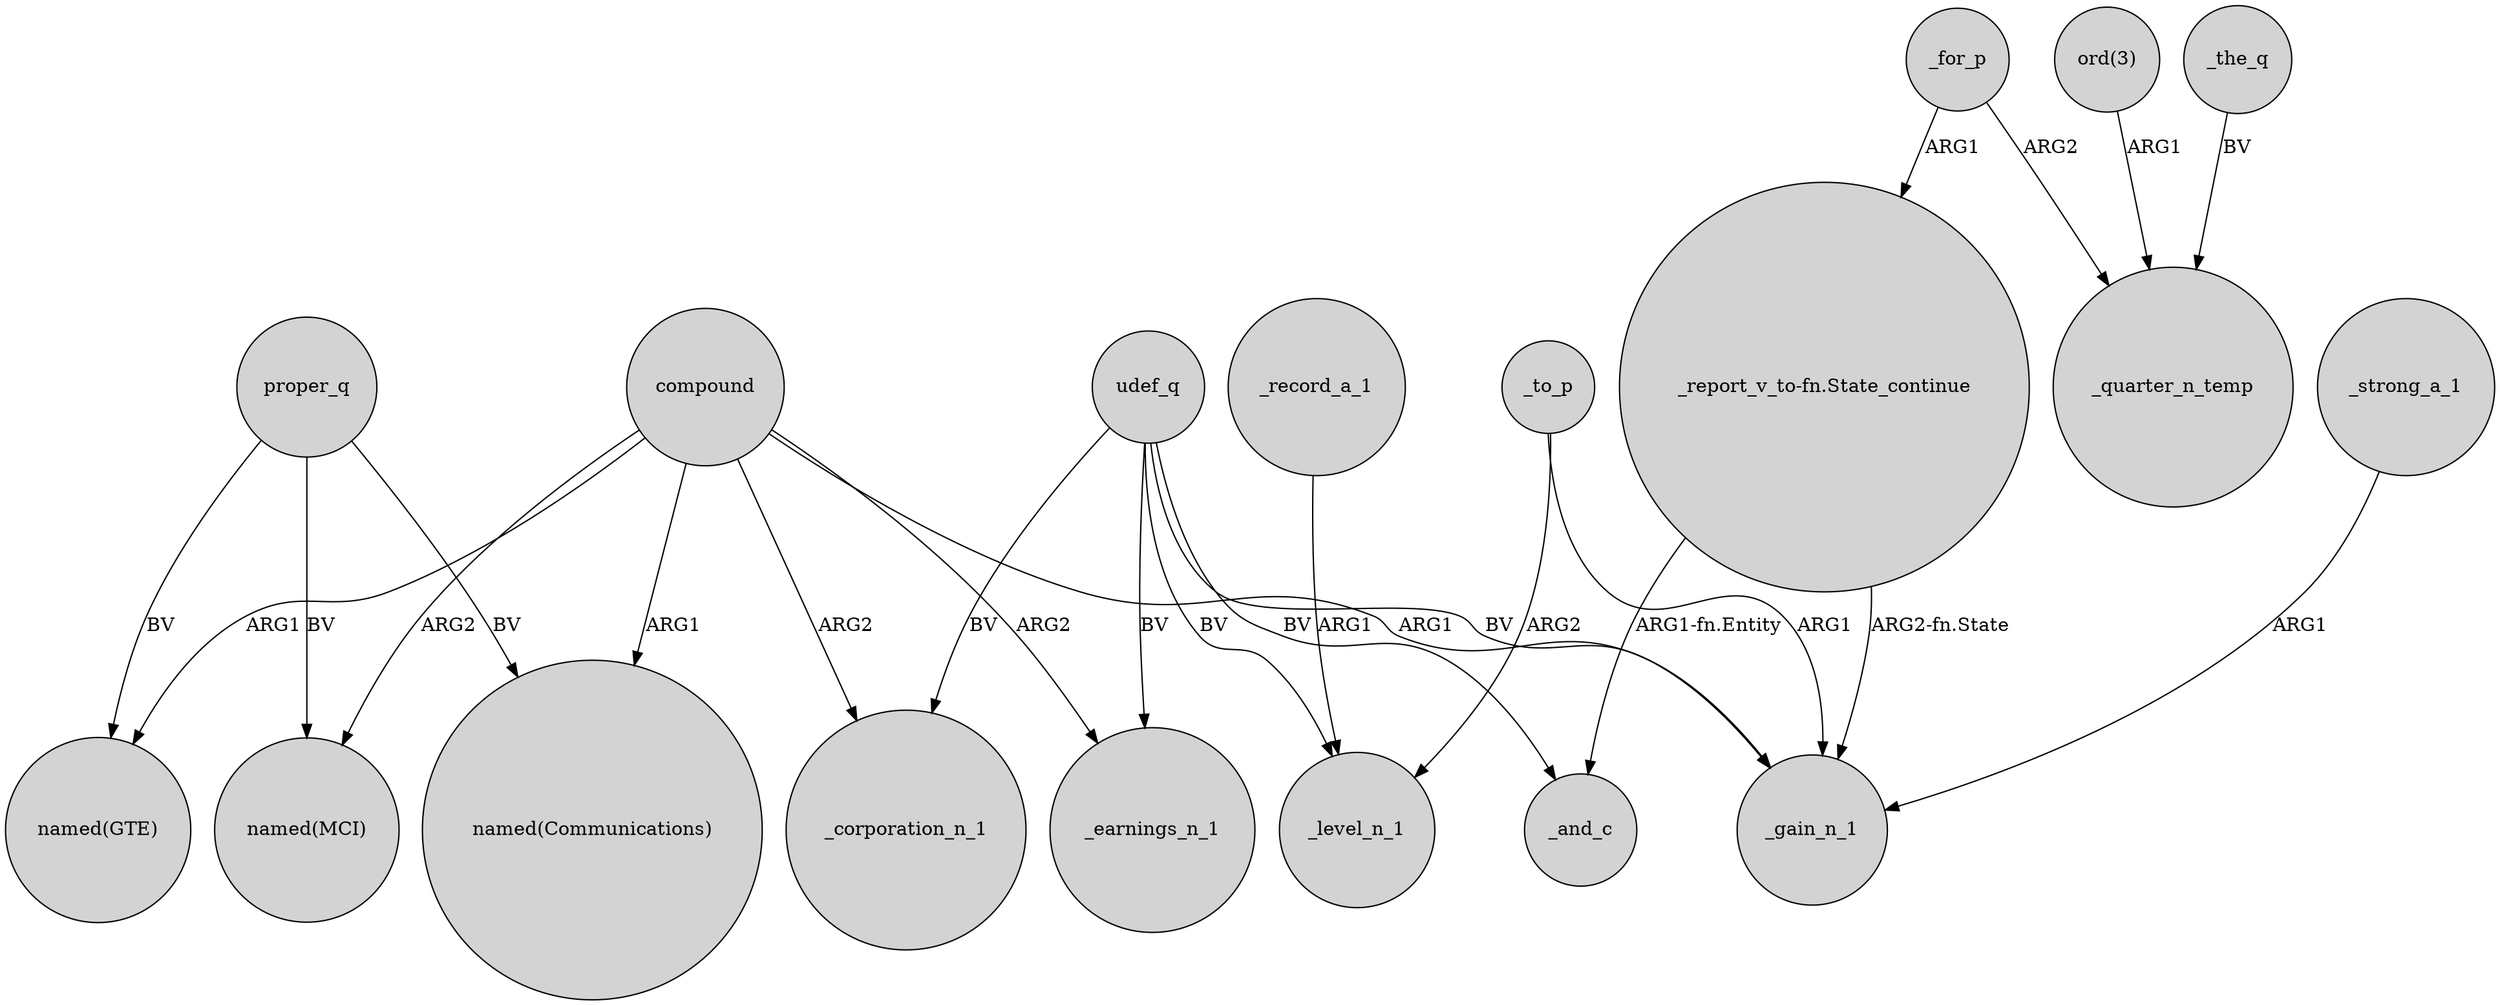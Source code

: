 digraph {
	node [shape=circle style=filled]
	compound -> "named(MCI)" [label=ARG2]
	proper_q -> "named(Communications)" [label=BV]
	"ord(3)" -> _quarter_n_temp [label=ARG1]
	compound -> "named(GTE)" [label=ARG1]
	proper_q -> "named(MCI)" [label=BV]
	udef_q -> _gain_n_1 [label=BV]
	compound -> "named(Communications)" [label=ARG1]
	_the_q -> _quarter_n_temp [label=BV]
	_record_a_1 -> _level_n_1 [label=ARG1]
	_to_p -> _gain_n_1 [label=ARG1]
	udef_q -> _and_c [label=BV]
	_for_p -> "_report_v_to-fn.State_continue" [label=ARG1]
	compound -> _earnings_n_1 [label=ARG2]
	_strong_a_1 -> _gain_n_1 [label=ARG1]
	"_report_v_to-fn.State_continue" -> _gain_n_1 [label="ARG2-fn.State"]
	_for_p -> _quarter_n_temp [label=ARG2]
	udef_q -> _earnings_n_1 [label=BV]
	"_report_v_to-fn.State_continue" -> _and_c [label="ARG1-fn.Entity"]
	udef_q -> _level_n_1 [label=BV]
	_to_p -> _level_n_1 [label=ARG2]
	compound -> _corporation_n_1 [label=ARG2]
	udef_q -> _corporation_n_1 [label=BV]
	compound -> _gain_n_1 [label=ARG1]
	proper_q -> "named(GTE)" [label=BV]
}
